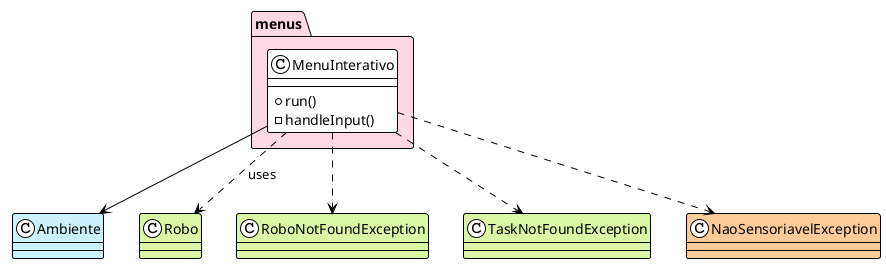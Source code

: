 @startuml
!theme plain
skinparam class {
    BackgroundColor<<Class>> #D5E8D4
}

package menus #FFD8E6 {
    class MenuInterativo {
        + run()
        - handleInput()
    }
}

' External references
class "Ambiente" as Ambiente #CCF2FF
class "Robo" as Robo #DAF7A6
class "RoboNotFoundException" as RoboNotFoundException #DAF7A6
class "TaskNotFoundException" as TaskNotFoundException #DAF7A6
class "NaoSensoriavelException" as NaoSensoriavelException #FFCC99

' Relationships
MenuInterativo --> Ambiente
MenuInterativo ..> Robo: uses
MenuInterativo ..> RoboNotFoundException
MenuInterativo ..> TaskNotFoundException
MenuInterativo ..> NaoSensoriavelException
@enduml